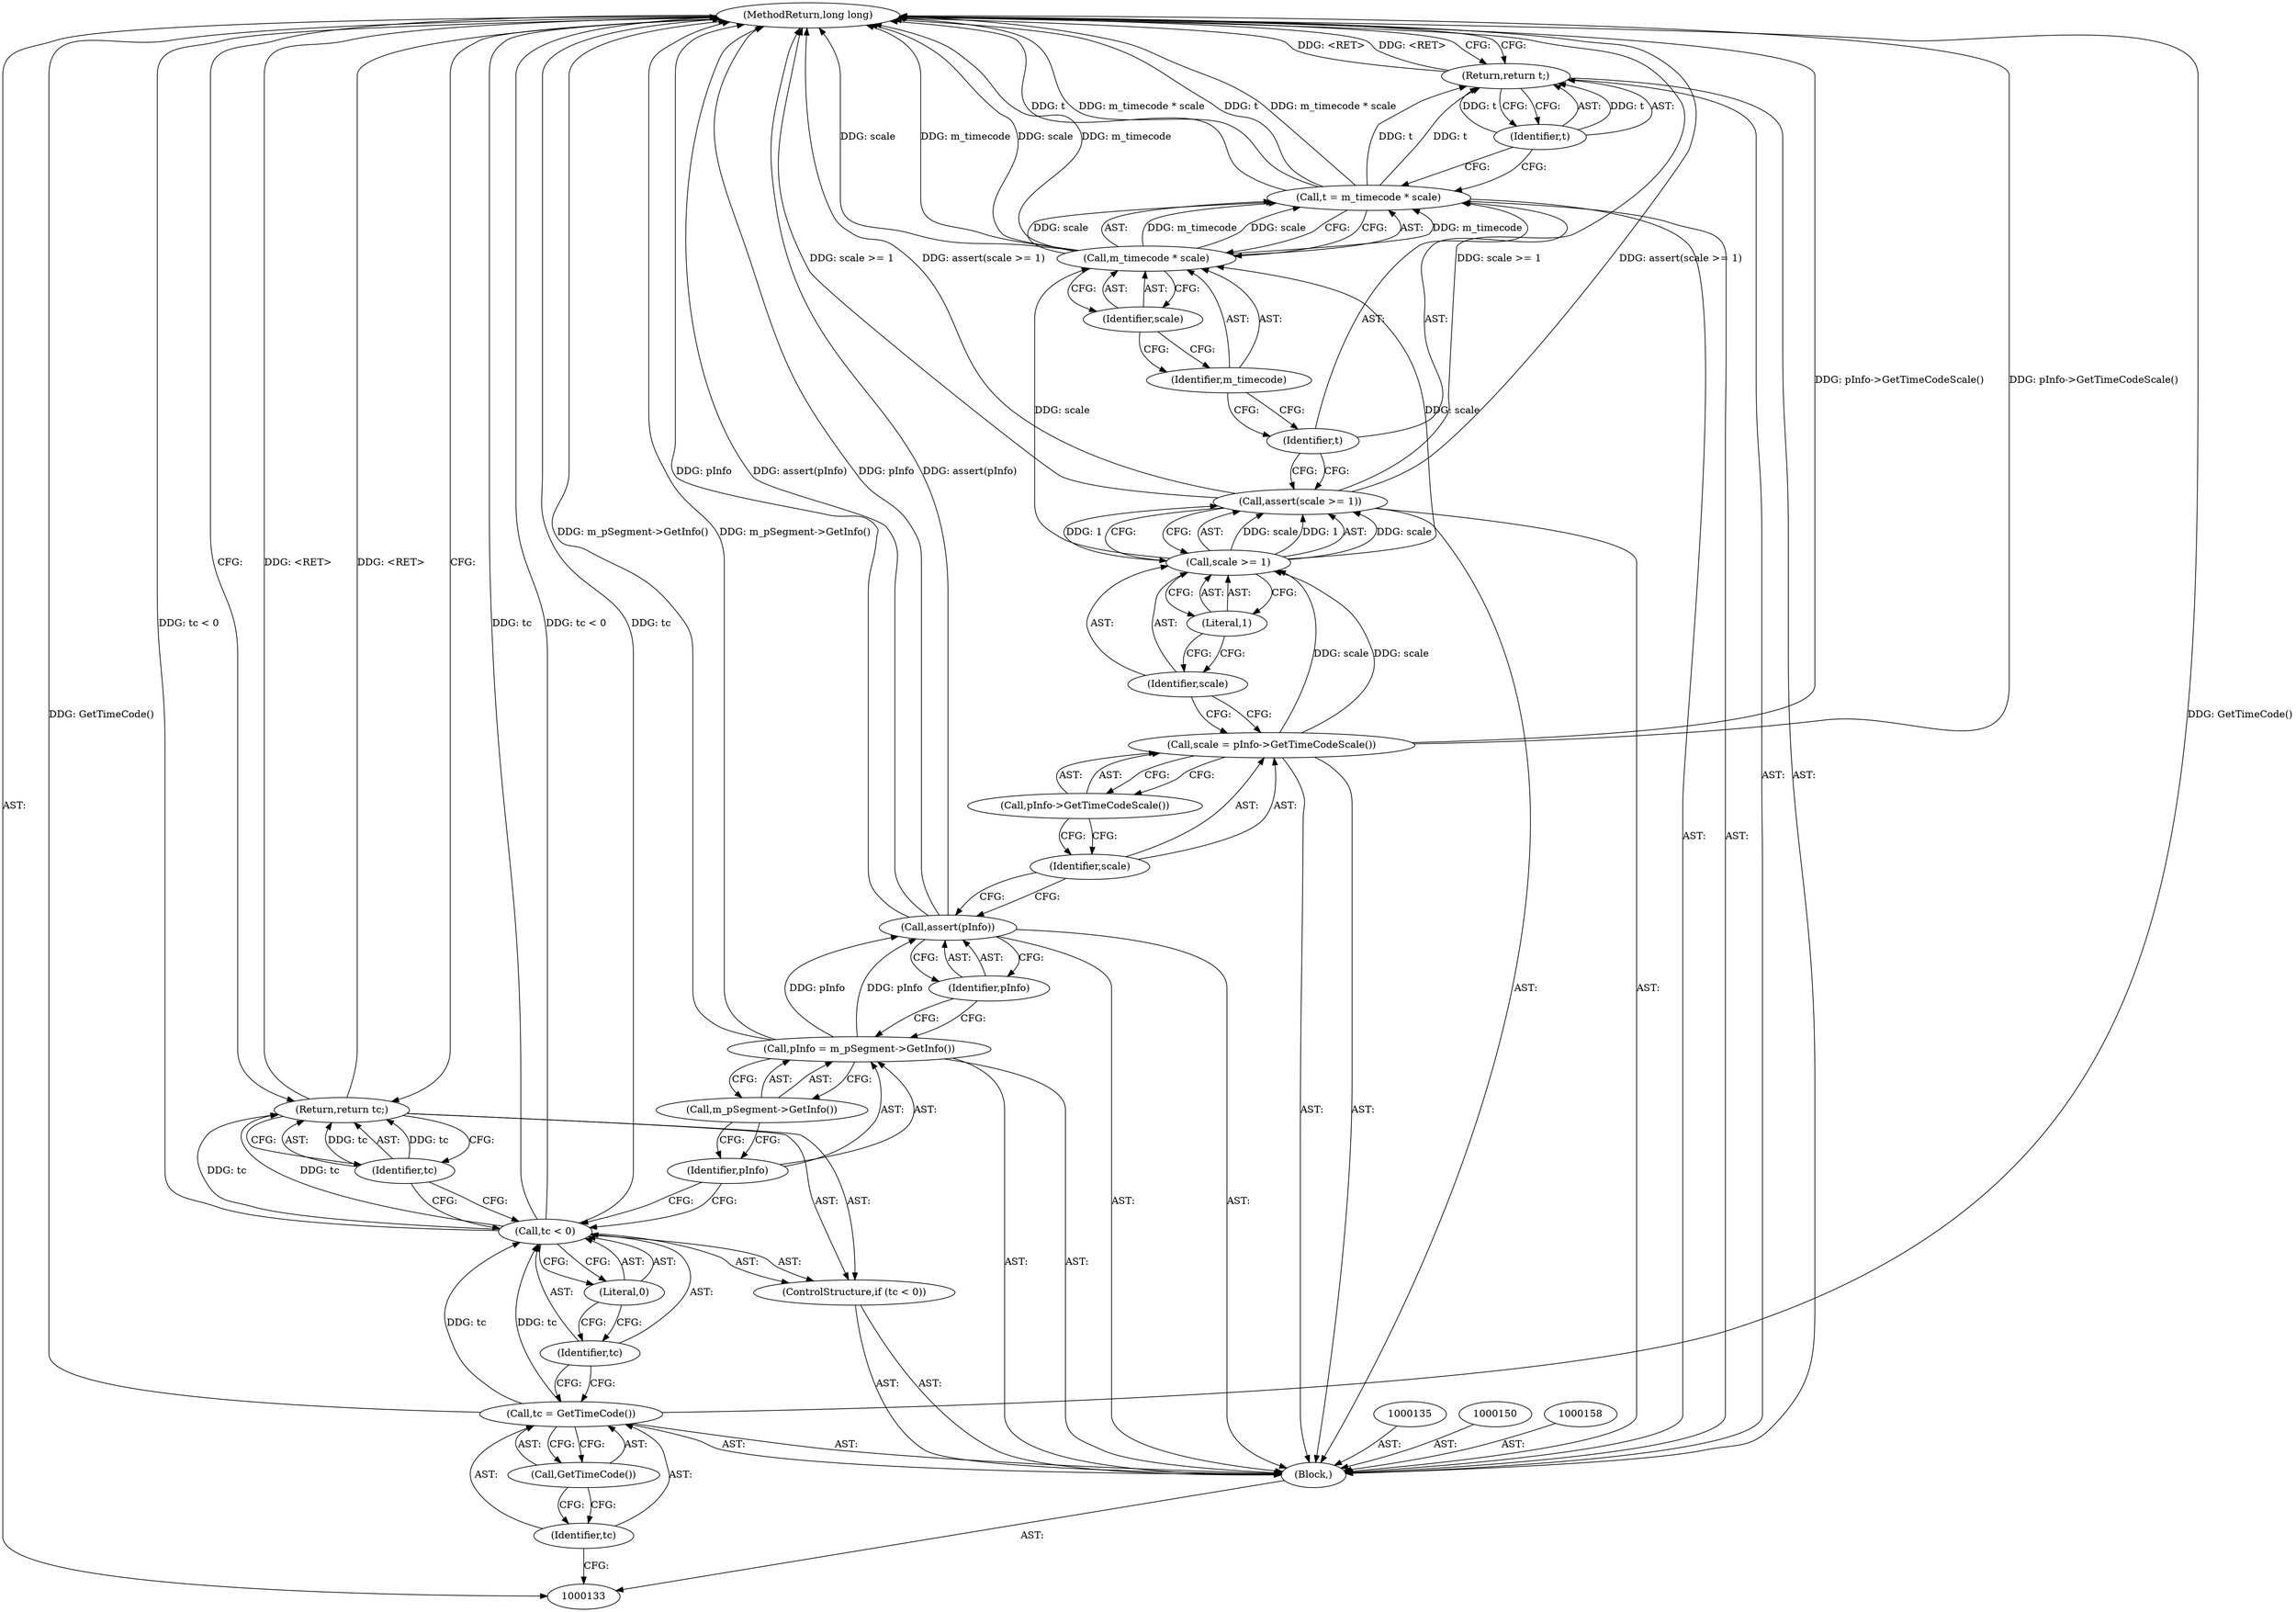 digraph "0_Android_04839626ed859623901ebd3a5fd483982186b59d_127" {
"1000166" [label="(MethodReturn,long long)"];
"1000134" [label="(Block,)"];
"1000136" [label="(Call,tc = GetTimeCode())"];
"1000137" [label="(Identifier,tc)"];
"1000138" [label="(Call,GetTimeCode())"];
"1000142" [label="(Literal,0)"];
"1000139" [label="(ControlStructure,if (tc < 0))"];
"1000140" [label="(Call,tc < 0)"];
"1000141" [label="(Identifier,tc)"];
"1000144" [label="(Identifier,tc)"];
"1000143" [label="(Return,return tc;)"];
"1000145" [label="(Call,pInfo = m_pSegment->GetInfo())"];
"1000146" [label="(Identifier,pInfo)"];
"1000147" [label="(Call,m_pSegment->GetInfo())"];
"1000148" [label="(Call,assert(pInfo))"];
"1000149" [label="(Identifier,pInfo)"];
"1000151" [label="(Call,scale = pInfo->GetTimeCodeScale())"];
"1000152" [label="(Identifier,scale)"];
"1000153" [label="(Call,pInfo->GetTimeCodeScale())"];
"1000157" [label="(Literal,1)"];
"1000154" [label="(Call,assert(scale >= 1))"];
"1000155" [label="(Call,scale >= 1)"];
"1000156" [label="(Identifier,scale)"];
"1000159" [label="(Call,t = m_timecode * scale)"];
"1000160" [label="(Identifier,t)"];
"1000161" [label="(Call,m_timecode * scale)"];
"1000162" [label="(Identifier,m_timecode)"];
"1000163" [label="(Identifier,scale)"];
"1000164" [label="(Return,return t;)"];
"1000165" [label="(Identifier,t)"];
"1000166" -> "1000133"  [label="AST: "];
"1000166" -> "1000143"  [label="CFG: "];
"1000166" -> "1000164"  [label="CFG: "];
"1000159" -> "1000166"  [label="DDG: t"];
"1000159" -> "1000166"  [label="DDG: m_timecode * scale"];
"1000140" -> "1000166"  [label="DDG: tc"];
"1000140" -> "1000166"  [label="DDG: tc < 0"];
"1000154" -> "1000166"  [label="DDG: scale >= 1"];
"1000154" -> "1000166"  [label="DDG: assert(scale >= 1)"];
"1000151" -> "1000166"  [label="DDG: pInfo->GetTimeCodeScale()"];
"1000136" -> "1000166"  [label="DDG: GetTimeCode()"];
"1000148" -> "1000166"  [label="DDG: pInfo"];
"1000148" -> "1000166"  [label="DDG: assert(pInfo)"];
"1000161" -> "1000166"  [label="DDG: scale"];
"1000161" -> "1000166"  [label="DDG: m_timecode"];
"1000145" -> "1000166"  [label="DDG: m_pSegment->GetInfo()"];
"1000143" -> "1000166"  [label="DDG: <RET>"];
"1000164" -> "1000166"  [label="DDG: <RET>"];
"1000134" -> "1000133"  [label="AST: "];
"1000135" -> "1000134"  [label="AST: "];
"1000136" -> "1000134"  [label="AST: "];
"1000139" -> "1000134"  [label="AST: "];
"1000145" -> "1000134"  [label="AST: "];
"1000148" -> "1000134"  [label="AST: "];
"1000150" -> "1000134"  [label="AST: "];
"1000151" -> "1000134"  [label="AST: "];
"1000154" -> "1000134"  [label="AST: "];
"1000158" -> "1000134"  [label="AST: "];
"1000159" -> "1000134"  [label="AST: "];
"1000164" -> "1000134"  [label="AST: "];
"1000136" -> "1000134"  [label="AST: "];
"1000136" -> "1000138"  [label="CFG: "];
"1000137" -> "1000136"  [label="AST: "];
"1000138" -> "1000136"  [label="AST: "];
"1000141" -> "1000136"  [label="CFG: "];
"1000136" -> "1000166"  [label="DDG: GetTimeCode()"];
"1000136" -> "1000140"  [label="DDG: tc"];
"1000137" -> "1000136"  [label="AST: "];
"1000137" -> "1000133"  [label="CFG: "];
"1000138" -> "1000137"  [label="CFG: "];
"1000138" -> "1000136"  [label="AST: "];
"1000138" -> "1000137"  [label="CFG: "];
"1000136" -> "1000138"  [label="CFG: "];
"1000142" -> "1000140"  [label="AST: "];
"1000142" -> "1000141"  [label="CFG: "];
"1000140" -> "1000142"  [label="CFG: "];
"1000139" -> "1000134"  [label="AST: "];
"1000140" -> "1000139"  [label="AST: "];
"1000143" -> "1000139"  [label="AST: "];
"1000140" -> "1000139"  [label="AST: "];
"1000140" -> "1000142"  [label="CFG: "];
"1000141" -> "1000140"  [label="AST: "];
"1000142" -> "1000140"  [label="AST: "];
"1000144" -> "1000140"  [label="CFG: "];
"1000146" -> "1000140"  [label="CFG: "];
"1000140" -> "1000166"  [label="DDG: tc"];
"1000140" -> "1000166"  [label="DDG: tc < 0"];
"1000136" -> "1000140"  [label="DDG: tc"];
"1000140" -> "1000143"  [label="DDG: tc"];
"1000141" -> "1000140"  [label="AST: "];
"1000141" -> "1000136"  [label="CFG: "];
"1000142" -> "1000141"  [label="CFG: "];
"1000144" -> "1000143"  [label="AST: "];
"1000144" -> "1000140"  [label="CFG: "];
"1000143" -> "1000144"  [label="CFG: "];
"1000144" -> "1000143"  [label="DDG: tc"];
"1000143" -> "1000139"  [label="AST: "];
"1000143" -> "1000144"  [label="CFG: "];
"1000144" -> "1000143"  [label="AST: "];
"1000166" -> "1000143"  [label="CFG: "];
"1000143" -> "1000166"  [label="DDG: <RET>"];
"1000144" -> "1000143"  [label="DDG: tc"];
"1000140" -> "1000143"  [label="DDG: tc"];
"1000145" -> "1000134"  [label="AST: "];
"1000145" -> "1000147"  [label="CFG: "];
"1000146" -> "1000145"  [label="AST: "];
"1000147" -> "1000145"  [label="AST: "];
"1000149" -> "1000145"  [label="CFG: "];
"1000145" -> "1000166"  [label="DDG: m_pSegment->GetInfo()"];
"1000145" -> "1000148"  [label="DDG: pInfo"];
"1000146" -> "1000145"  [label="AST: "];
"1000146" -> "1000140"  [label="CFG: "];
"1000147" -> "1000146"  [label="CFG: "];
"1000147" -> "1000145"  [label="AST: "];
"1000147" -> "1000146"  [label="CFG: "];
"1000145" -> "1000147"  [label="CFG: "];
"1000148" -> "1000134"  [label="AST: "];
"1000148" -> "1000149"  [label="CFG: "];
"1000149" -> "1000148"  [label="AST: "];
"1000152" -> "1000148"  [label="CFG: "];
"1000148" -> "1000166"  [label="DDG: pInfo"];
"1000148" -> "1000166"  [label="DDG: assert(pInfo)"];
"1000145" -> "1000148"  [label="DDG: pInfo"];
"1000149" -> "1000148"  [label="AST: "];
"1000149" -> "1000145"  [label="CFG: "];
"1000148" -> "1000149"  [label="CFG: "];
"1000151" -> "1000134"  [label="AST: "];
"1000151" -> "1000153"  [label="CFG: "];
"1000152" -> "1000151"  [label="AST: "];
"1000153" -> "1000151"  [label="AST: "];
"1000156" -> "1000151"  [label="CFG: "];
"1000151" -> "1000166"  [label="DDG: pInfo->GetTimeCodeScale()"];
"1000151" -> "1000155"  [label="DDG: scale"];
"1000152" -> "1000151"  [label="AST: "];
"1000152" -> "1000148"  [label="CFG: "];
"1000153" -> "1000152"  [label="CFG: "];
"1000153" -> "1000151"  [label="AST: "];
"1000153" -> "1000152"  [label="CFG: "];
"1000151" -> "1000153"  [label="CFG: "];
"1000157" -> "1000155"  [label="AST: "];
"1000157" -> "1000156"  [label="CFG: "];
"1000155" -> "1000157"  [label="CFG: "];
"1000154" -> "1000134"  [label="AST: "];
"1000154" -> "1000155"  [label="CFG: "];
"1000155" -> "1000154"  [label="AST: "];
"1000160" -> "1000154"  [label="CFG: "];
"1000154" -> "1000166"  [label="DDG: scale >= 1"];
"1000154" -> "1000166"  [label="DDG: assert(scale >= 1)"];
"1000155" -> "1000154"  [label="DDG: scale"];
"1000155" -> "1000154"  [label="DDG: 1"];
"1000155" -> "1000154"  [label="AST: "];
"1000155" -> "1000157"  [label="CFG: "];
"1000156" -> "1000155"  [label="AST: "];
"1000157" -> "1000155"  [label="AST: "];
"1000154" -> "1000155"  [label="CFG: "];
"1000155" -> "1000154"  [label="DDG: scale"];
"1000155" -> "1000154"  [label="DDG: 1"];
"1000151" -> "1000155"  [label="DDG: scale"];
"1000155" -> "1000161"  [label="DDG: scale"];
"1000156" -> "1000155"  [label="AST: "];
"1000156" -> "1000151"  [label="CFG: "];
"1000157" -> "1000156"  [label="CFG: "];
"1000159" -> "1000134"  [label="AST: "];
"1000159" -> "1000161"  [label="CFG: "];
"1000160" -> "1000159"  [label="AST: "];
"1000161" -> "1000159"  [label="AST: "];
"1000165" -> "1000159"  [label="CFG: "];
"1000159" -> "1000166"  [label="DDG: t"];
"1000159" -> "1000166"  [label="DDG: m_timecode * scale"];
"1000161" -> "1000159"  [label="DDG: m_timecode"];
"1000161" -> "1000159"  [label="DDG: scale"];
"1000159" -> "1000164"  [label="DDG: t"];
"1000160" -> "1000159"  [label="AST: "];
"1000160" -> "1000154"  [label="CFG: "];
"1000162" -> "1000160"  [label="CFG: "];
"1000161" -> "1000159"  [label="AST: "];
"1000161" -> "1000163"  [label="CFG: "];
"1000162" -> "1000161"  [label="AST: "];
"1000163" -> "1000161"  [label="AST: "];
"1000159" -> "1000161"  [label="CFG: "];
"1000161" -> "1000166"  [label="DDG: scale"];
"1000161" -> "1000166"  [label="DDG: m_timecode"];
"1000161" -> "1000159"  [label="DDG: m_timecode"];
"1000161" -> "1000159"  [label="DDG: scale"];
"1000155" -> "1000161"  [label="DDG: scale"];
"1000162" -> "1000161"  [label="AST: "];
"1000162" -> "1000160"  [label="CFG: "];
"1000163" -> "1000162"  [label="CFG: "];
"1000163" -> "1000161"  [label="AST: "];
"1000163" -> "1000162"  [label="CFG: "];
"1000161" -> "1000163"  [label="CFG: "];
"1000164" -> "1000134"  [label="AST: "];
"1000164" -> "1000165"  [label="CFG: "];
"1000165" -> "1000164"  [label="AST: "];
"1000166" -> "1000164"  [label="CFG: "];
"1000164" -> "1000166"  [label="DDG: <RET>"];
"1000165" -> "1000164"  [label="DDG: t"];
"1000159" -> "1000164"  [label="DDG: t"];
"1000165" -> "1000164"  [label="AST: "];
"1000165" -> "1000159"  [label="CFG: "];
"1000164" -> "1000165"  [label="CFG: "];
"1000165" -> "1000164"  [label="DDG: t"];
}
